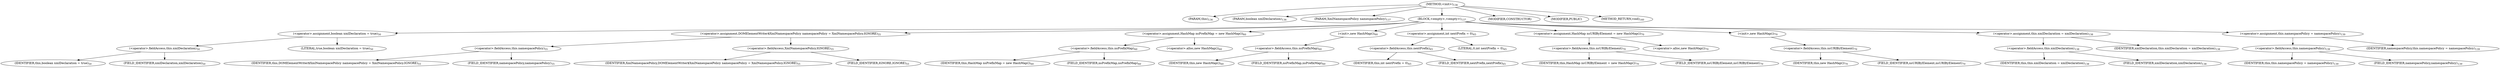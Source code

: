 digraph "&lt;init&gt;" {  
"204" [label = <(METHOD,&lt;init&gt;)<SUB>136</SUB>> ]
"28" [label = <(PARAM,this)<SUB>136</SUB>> ]
"205" [label = <(PARAM,boolean xmlDeclaration)<SUB>136</SUB>> ]
"206" [label = <(PARAM,XmlNamespacePolicy namespacePolicy)<SUB>137</SUB>> ]
"207" [label = <(BLOCK,&lt;empty&gt;,&lt;empty&gt;)<SUB>137</SUB>> ]
"208" [label = <(&lt;operator&gt;.assignment,boolean xmlDeclaration = true)<SUB>50</SUB>> ]
"209" [label = <(&lt;operator&gt;.fieldAccess,this.xmlDeclaration)<SUB>50</SUB>> ]
"210" [label = <(IDENTIFIER,this,boolean xmlDeclaration = true)<SUB>50</SUB>> ]
"211" [label = <(FIELD_IDENTIFIER,xmlDeclaration,xmlDeclaration)<SUB>50</SUB>> ]
"212" [label = <(LITERAL,true,boolean xmlDeclaration = true)<SUB>50</SUB>> ]
"213" [label = <(&lt;operator&gt;.assignment,DOMElementWriter$XmlNamespacePolicy namespacePolicy = XmlNamespacePolicy.IGNORE)<SUB>55</SUB>> ]
"214" [label = <(&lt;operator&gt;.fieldAccess,this.namespacePolicy)<SUB>55</SUB>> ]
"215" [label = <(IDENTIFIER,this,DOMElementWriter$XmlNamespacePolicy namespacePolicy = XmlNamespacePolicy.IGNORE)<SUB>55</SUB>> ]
"216" [label = <(FIELD_IDENTIFIER,namespacePolicy,namespacePolicy)<SUB>55</SUB>> ]
"217" [label = <(&lt;operator&gt;.fieldAccess,XmlNamespacePolicy.IGNORE)<SUB>55</SUB>> ]
"218" [label = <(IDENTIFIER,XmlNamespacePolicy,DOMElementWriter$XmlNamespacePolicy namespacePolicy = XmlNamespacePolicy.IGNORE)<SUB>55</SUB>> ]
"219" [label = <(FIELD_IDENTIFIER,IGNORE,IGNORE)<SUB>55</SUB>> ]
"220" [label = <(&lt;operator&gt;.assignment,HashMap nsPrefixMap = new HashMap())<SUB>60</SUB>> ]
"221" [label = <(&lt;operator&gt;.fieldAccess,this.nsPrefixMap)<SUB>60</SUB>> ]
"222" [label = <(IDENTIFIER,this,HashMap nsPrefixMap = new HashMap())<SUB>60</SUB>> ]
"223" [label = <(FIELD_IDENTIFIER,nsPrefixMap,nsPrefixMap)<SUB>60</SUB>> ]
"224" [label = <(&lt;operator&gt;.alloc,new HashMap())<SUB>60</SUB>> ]
"225" [label = <(&lt;init&gt;,new HashMap())<SUB>60</SUB>> ]
"226" [label = <(&lt;operator&gt;.fieldAccess,this.nsPrefixMap)<SUB>60</SUB>> ]
"227" [label = <(IDENTIFIER,this,new HashMap())<SUB>60</SUB>> ]
"228" [label = <(FIELD_IDENTIFIER,nsPrefixMap,nsPrefixMap)<SUB>60</SUB>> ]
"229" [label = <(&lt;operator&gt;.assignment,int nextPrefix = 0)<SUB>65</SUB>> ]
"230" [label = <(&lt;operator&gt;.fieldAccess,this.nextPrefix)<SUB>65</SUB>> ]
"231" [label = <(IDENTIFIER,this,int nextPrefix = 0)<SUB>65</SUB>> ]
"232" [label = <(FIELD_IDENTIFIER,nextPrefix,nextPrefix)<SUB>65</SUB>> ]
"233" [label = <(LITERAL,0,int nextPrefix = 0)<SUB>65</SUB>> ]
"234" [label = <(&lt;operator&gt;.assignment,HashMap nsURIByElement = new HashMap())<SUB>70</SUB>> ]
"235" [label = <(&lt;operator&gt;.fieldAccess,this.nsURIByElement)<SUB>70</SUB>> ]
"236" [label = <(IDENTIFIER,this,HashMap nsURIByElement = new HashMap())<SUB>70</SUB>> ]
"237" [label = <(FIELD_IDENTIFIER,nsURIByElement,nsURIByElement)<SUB>70</SUB>> ]
"238" [label = <(&lt;operator&gt;.alloc,new HashMap())<SUB>70</SUB>> ]
"239" [label = <(&lt;init&gt;,new HashMap())<SUB>70</SUB>> ]
"240" [label = <(&lt;operator&gt;.fieldAccess,this.nsURIByElement)<SUB>70</SUB>> ]
"241" [label = <(IDENTIFIER,this,new HashMap())<SUB>70</SUB>> ]
"242" [label = <(FIELD_IDENTIFIER,nsURIByElement,nsURIByElement)<SUB>70</SUB>> ]
"243" [label = <(&lt;operator&gt;.assignment,this.xmlDeclaration = xmlDeclaration)<SUB>138</SUB>> ]
"244" [label = <(&lt;operator&gt;.fieldAccess,this.xmlDeclaration)<SUB>138</SUB>> ]
"27" [label = <(IDENTIFIER,this,this.xmlDeclaration = xmlDeclaration)<SUB>138</SUB>> ]
"245" [label = <(FIELD_IDENTIFIER,xmlDeclaration,xmlDeclaration)<SUB>138</SUB>> ]
"246" [label = <(IDENTIFIER,xmlDeclaration,this.xmlDeclaration = xmlDeclaration)<SUB>138</SUB>> ]
"247" [label = <(&lt;operator&gt;.assignment,this.namespacePolicy = namespacePolicy)<SUB>139</SUB>> ]
"248" [label = <(&lt;operator&gt;.fieldAccess,this.namespacePolicy)<SUB>139</SUB>> ]
"29" [label = <(IDENTIFIER,this,this.namespacePolicy = namespacePolicy)<SUB>139</SUB>> ]
"249" [label = <(FIELD_IDENTIFIER,namespacePolicy,namespacePolicy)<SUB>139</SUB>> ]
"250" [label = <(IDENTIFIER,namespacePolicy,this.namespacePolicy = namespacePolicy)<SUB>139</SUB>> ]
"251" [label = <(MODIFIER,CONSTRUCTOR)> ]
"252" [label = <(MODIFIER,PUBLIC)> ]
"253" [label = <(METHOD_RETURN,void)<SUB>140</SUB>> ]
  "204" -> "28" 
  "204" -> "205" 
  "204" -> "206" 
  "204" -> "207" 
  "204" -> "251" 
  "204" -> "252" 
  "204" -> "253" 
  "207" -> "208" 
  "207" -> "213" 
  "207" -> "220" 
  "207" -> "225" 
  "207" -> "229" 
  "207" -> "234" 
  "207" -> "239" 
  "207" -> "243" 
  "207" -> "247" 
  "208" -> "209" 
  "208" -> "212" 
  "209" -> "210" 
  "209" -> "211" 
  "213" -> "214" 
  "213" -> "217" 
  "214" -> "215" 
  "214" -> "216" 
  "217" -> "218" 
  "217" -> "219" 
  "220" -> "221" 
  "220" -> "224" 
  "221" -> "222" 
  "221" -> "223" 
  "225" -> "226" 
  "226" -> "227" 
  "226" -> "228" 
  "229" -> "230" 
  "229" -> "233" 
  "230" -> "231" 
  "230" -> "232" 
  "234" -> "235" 
  "234" -> "238" 
  "235" -> "236" 
  "235" -> "237" 
  "239" -> "240" 
  "240" -> "241" 
  "240" -> "242" 
  "243" -> "244" 
  "243" -> "246" 
  "244" -> "27" 
  "244" -> "245" 
  "247" -> "248" 
  "247" -> "250" 
  "248" -> "29" 
  "248" -> "249" 
}
